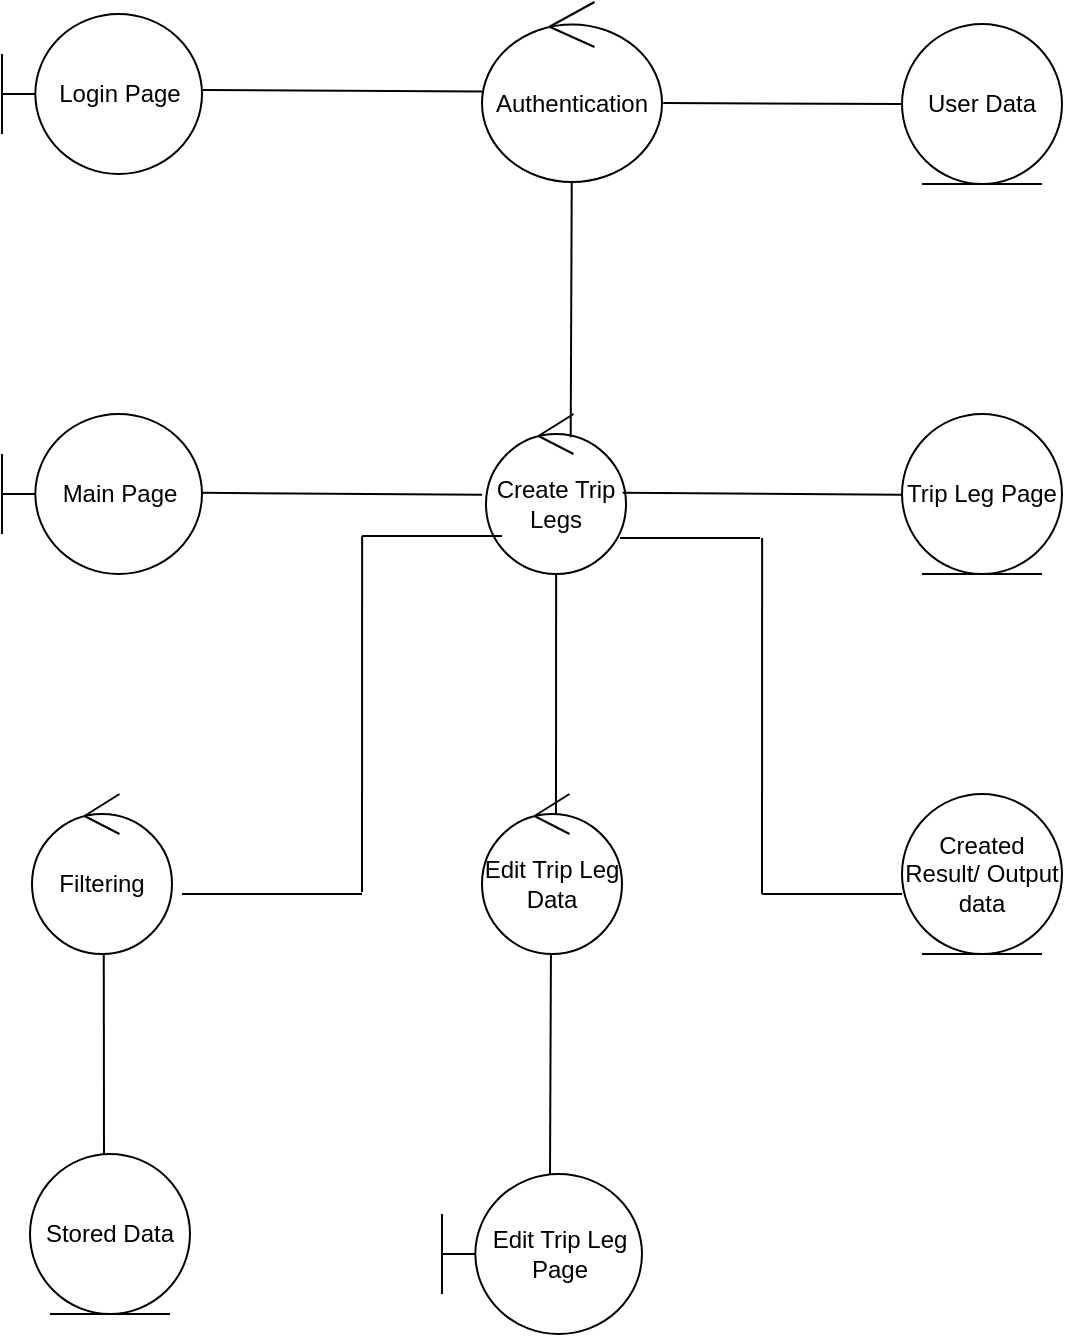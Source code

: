 <mxfile version="18.1.3" type="device"><diagram id="e52JGftICjwSDs14HO6e" name="Page-1"><mxGraphModel dx="1304" dy="500" grid="1" gridSize="10" guides="1" tooltips="1" connect="1" arrows="1" fold="1" page="1" pageScale="1" pageWidth="850" pageHeight="1100" math="0" shadow="0"><root><mxCell id="0"/><mxCell id="1" parent="0"/><mxCell id="w5ITqsdLaP_LMshMDAvW-1" value="Login Page" style="shape=umlBoundary;whiteSpace=wrap;html=1;" vertex="1" parent="1"><mxGeometry x="100" y="160" width="100" height="80" as="geometry"/></mxCell><mxCell id="w5ITqsdLaP_LMshMDAvW-2" value="Authentication" style="ellipse;shape=umlControl;whiteSpace=wrap;html=1;" vertex="1" parent="1"><mxGeometry x="340" y="154" width="90" height="90" as="geometry"/></mxCell><mxCell id="w5ITqsdLaP_LMshMDAvW-3" value="User Data" style="ellipse;shape=umlEntity;whiteSpace=wrap;html=1;" vertex="1" parent="1"><mxGeometry x="550" y="165" width="80" height="80" as="geometry"/></mxCell><mxCell id="w5ITqsdLaP_LMshMDAvW-4" value="Main Page" style="shape=umlBoundary;whiteSpace=wrap;html=1;" vertex="1" parent="1"><mxGeometry x="100" y="360" width="100" height="80" as="geometry"/></mxCell><mxCell id="w5ITqsdLaP_LMshMDAvW-5" value="Create Trip Legs" style="ellipse;shape=umlControl;whiteSpace=wrap;html=1;" vertex="1" parent="1"><mxGeometry x="342" y="360" width="70" height="80" as="geometry"/></mxCell><mxCell id="w5ITqsdLaP_LMshMDAvW-6" value="Trip Leg Page" style="ellipse;shape=umlEntity;whiteSpace=wrap;html=1;" vertex="1" parent="1"><mxGeometry x="550" y="360" width="80" height="80" as="geometry"/></mxCell><mxCell id="w5ITqsdLaP_LMshMDAvW-7" value="Edit Trip Leg Data" style="ellipse;shape=umlControl;whiteSpace=wrap;html=1;" vertex="1" parent="1"><mxGeometry x="340" y="550" width="70" height="80" as="geometry"/></mxCell><mxCell id="w5ITqsdLaP_LMshMDAvW-8" value="Created Result/ Output data" style="ellipse;shape=umlEntity;whiteSpace=wrap;html=1;" vertex="1" parent="1"><mxGeometry x="550" y="550" width="80" height="80" as="geometry"/></mxCell><mxCell id="w5ITqsdLaP_LMshMDAvW-9" value="Filtering" style="ellipse;shape=umlControl;whiteSpace=wrap;html=1;" vertex="1" parent="1"><mxGeometry x="115" y="550" width="70" height="80" as="geometry"/></mxCell><mxCell id="w5ITqsdLaP_LMshMDAvW-10" value="Stored Data" style="ellipse;shape=umlEntity;whiteSpace=wrap;html=1;" vertex="1" parent="1"><mxGeometry x="114" y="730" width="80" height="80" as="geometry"/></mxCell><mxCell id="w5ITqsdLaP_LMshMDAvW-11" value="Edit Trip Leg Page" style="shape=umlBoundary;whiteSpace=wrap;html=1;" vertex="1" parent="1"><mxGeometry x="320" y="740" width="100" height="80" as="geometry"/></mxCell><mxCell id="w5ITqsdLaP_LMshMDAvW-13" value="" style="endArrow=none;html=1;rounded=0;exitX=1.003;exitY=0.475;exitDx=0;exitDy=0;exitPerimeter=0;" edge="1" parent="1" source="w5ITqsdLaP_LMshMDAvW-1" target="w5ITqsdLaP_LMshMDAvW-2"><mxGeometry width="50" height="50" relative="1" as="geometry"><mxPoint x="320" y="460" as="sourcePoint"/><mxPoint x="370" y="410" as="targetPoint"/></mxGeometry></mxCell><mxCell id="w5ITqsdLaP_LMshMDAvW-15" value="" style="endArrow=none;html=1;rounded=0;entryX=1.007;entryY=0.561;entryDx=0;entryDy=0;entryPerimeter=0;exitX=0;exitY=0.5;exitDx=0;exitDy=0;" edge="1" parent="1" source="w5ITqsdLaP_LMshMDAvW-3" target="w5ITqsdLaP_LMshMDAvW-2"><mxGeometry width="50" height="50" relative="1" as="geometry"><mxPoint x="320" y="460" as="sourcePoint"/><mxPoint x="370" y="410" as="targetPoint"/></mxGeometry></mxCell><mxCell id="w5ITqsdLaP_LMshMDAvW-16" value="" style="endArrow=none;html=1;rounded=0;exitX=0.605;exitY=0.145;exitDx=0;exitDy=0;exitPerimeter=0;" edge="1" parent="1" source="w5ITqsdLaP_LMshMDAvW-5" target="w5ITqsdLaP_LMshMDAvW-2"><mxGeometry width="50" height="50" relative="1" as="geometry"><mxPoint x="320" y="460" as="sourcePoint"/><mxPoint x="370" y="410" as="targetPoint"/></mxGeometry></mxCell><mxCell id="w5ITqsdLaP_LMshMDAvW-17" value="" style="endArrow=none;html=1;rounded=0;" edge="1" parent="1"><mxGeometry width="50" height="50" relative="1" as="geometry"><mxPoint x="377" y="560" as="sourcePoint"/><mxPoint x="377.06" y="440" as="targetPoint"/></mxGeometry></mxCell><mxCell id="w5ITqsdLaP_LMshMDAvW-18" value="" style="endArrow=none;html=1;rounded=0;exitX=1.003;exitY=0.475;exitDx=0;exitDy=0;exitPerimeter=0;" edge="1" parent="1"><mxGeometry width="50" height="50" relative="1" as="geometry"><mxPoint x="200.3" y="399.41" as="sourcePoint"/><mxPoint x="340" y="400.41" as="targetPoint"/></mxGeometry></mxCell><mxCell id="w5ITqsdLaP_LMshMDAvW-19" value="" style="endArrow=none;html=1;rounded=0;exitX=1.003;exitY=0.475;exitDx=0;exitDy=0;exitPerimeter=0;" edge="1" parent="1"><mxGeometry width="50" height="50" relative="1" as="geometry"><mxPoint x="410.3" y="399.41" as="sourcePoint"/><mxPoint x="550" y="400.41" as="targetPoint"/></mxGeometry></mxCell><mxCell id="w5ITqsdLaP_LMshMDAvW-20" value="" style="endArrow=none;html=1;rounded=0;" edge="1" parent="1"><mxGeometry width="50" height="50" relative="1" as="geometry"><mxPoint x="280" y="421" as="sourcePoint"/><mxPoint x="350" y="421.0" as="targetPoint"/></mxGeometry></mxCell><mxCell id="w5ITqsdLaP_LMshMDAvW-21" value="" style="endArrow=none;html=1;rounded=0;" edge="1" parent="1"><mxGeometry width="50" height="50" relative="1" as="geometry"><mxPoint x="409" y="422" as="sourcePoint"/><mxPoint x="479" y="422" as="targetPoint"/></mxGeometry></mxCell><mxCell id="w5ITqsdLaP_LMshMDAvW-22" value="" style="endArrow=none;html=1;rounded=0;" edge="1" parent="1"><mxGeometry width="50" height="50" relative="1" as="geometry"><mxPoint x="480" y="600" as="sourcePoint"/><mxPoint x="480.06" y="422" as="targetPoint"/></mxGeometry></mxCell><mxCell id="w5ITqsdLaP_LMshMDAvW-23" value="" style="endArrow=none;html=1;rounded=0;" edge="1" parent="1"><mxGeometry width="50" height="50" relative="1" as="geometry"><mxPoint x="280" y="599" as="sourcePoint"/><mxPoint x="280.06" y="421" as="targetPoint"/></mxGeometry></mxCell><mxCell id="w5ITqsdLaP_LMshMDAvW-24" value="" style="endArrow=none;html=1;rounded=0;" edge="1" parent="1"><mxGeometry width="50" height="50" relative="1" as="geometry"><mxPoint x="190" y="600" as="sourcePoint"/><mxPoint x="280" y="600" as="targetPoint"/></mxGeometry></mxCell><mxCell id="w5ITqsdLaP_LMshMDAvW-25" value="" style="endArrow=none;html=1;rounded=0;" edge="1" parent="1"><mxGeometry width="50" height="50" relative="1" as="geometry"><mxPoint x="480" y="600" as="sourcePoint"/><mxPoint x="550" y="600" as="targetPoint"/></mxGeometry></mxCell><mxCell id="w5ITqsdLaP_LMshMDAvW-26" value="" style="endArrow=none;html=1;rounded=0;" edge="1" parent="1"><mxGeometry width="50" height="50" relative="1" as="geometry"><mxPoint x="374" y="740" as="sourcePoint"/><mxPoint x="374.47" y="630" as="targetPoint"/></mxGeometry></mxCell><mxCell id="w5ITqsdLaP_LMshMDAvW-27" value="" style="endArrow=none;html=1;rounded=0;" edge="1" parent="1"><mxGeometry width="50" height="50" relative="1" as="geometry"><mxPoint x="151" y="730" as="sourcePoint"/><mxPoint x="150.88" y="630" as="targetPoint"/></mxGeometry></mxCell></root></mxGraphModel></diagram></mxfile>